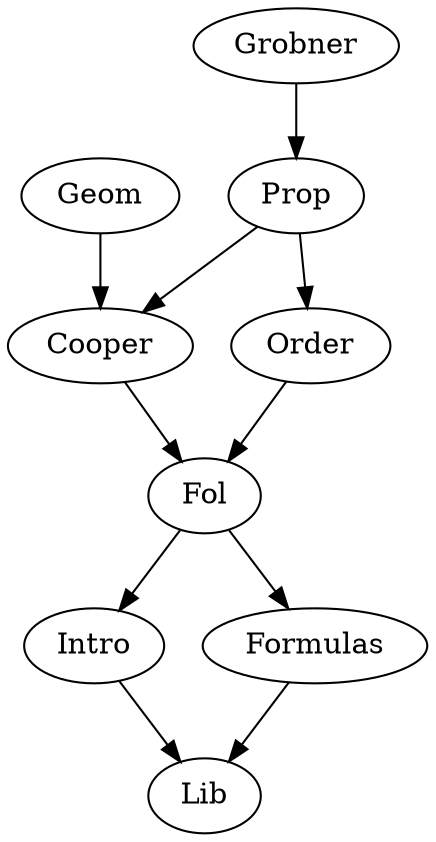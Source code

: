 digraph G {
  size="7.5,10" ;
  rankdir = TB ;
  "Prop" -> "Cooper" ;
  "Prop" -> "Order" ;
  "Order" -> "Fol" ;
  "Intro" -> "Lib" ;
  "Grobner" -> "Prop" ;
  "Geom" -> "Cooper" ;
  "Formulas" -> "Lib" ;
  "Fol" -> "Formulas" ;
  "Fol" -> "Intro" ;
  "Cooper" -> "Fol" ;
}
